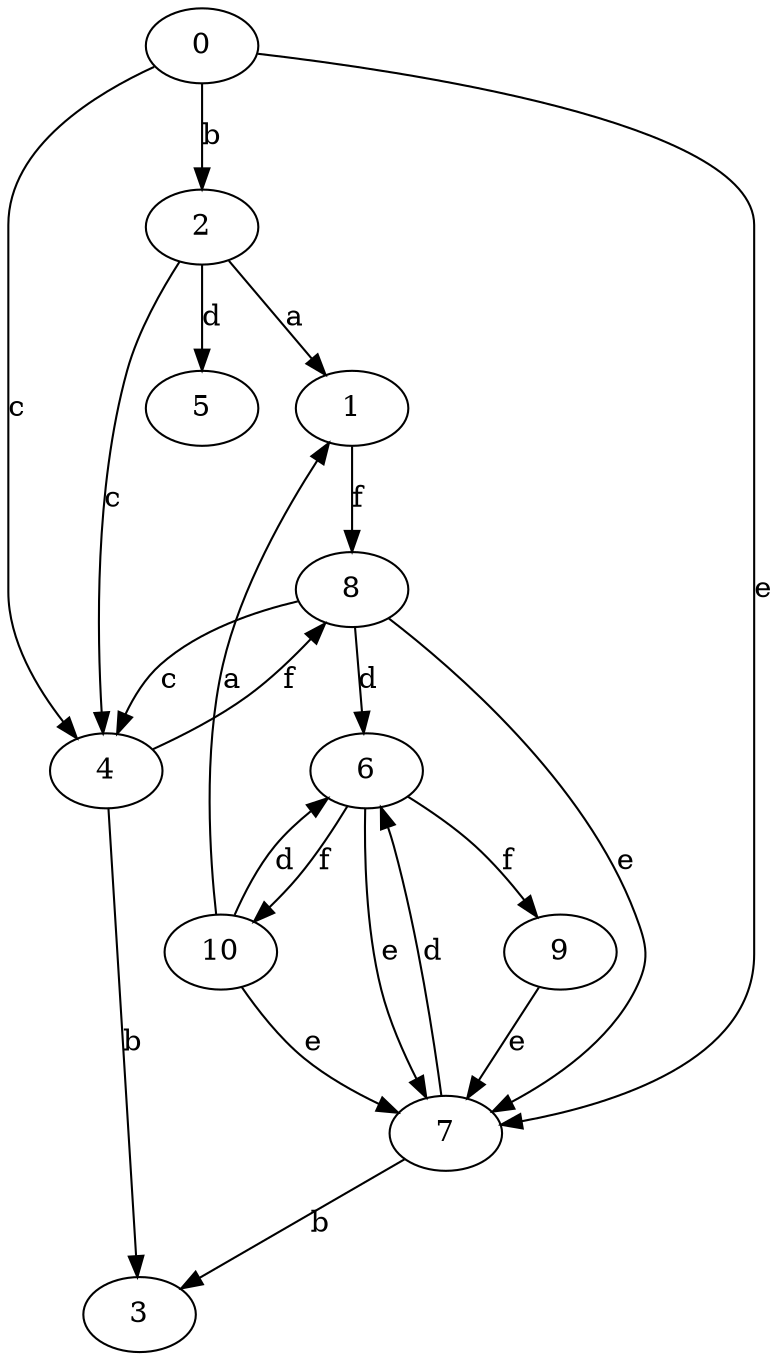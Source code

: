 strict digraph  {
0;
1;
2;
3;
4;
5;
6;
7;
8;
9;
10;
0 -> 2  [label=b];
0 -> 4  [label=c];
0 -> 7  [label=e];
1 -> 8  [label=f];
2 -> 1  [label=a];
2 -> 4  [label=c];
2 -> 5  [label=d];
4 -> 3  [label=b];
4 -> 8  [label=f];
6 -> 7  [label=e];
6 -> 9  [label=f];
6 -> 10  [label=f];
7 -> 3  [label=b];
7 -> 6  [label=d];
8 -> 4  [label=c];
8 -> 6  [label=d];
8 -> 7  [label=e];
9 -> 7  [label=e];
10 -> 1  [label=a];
10 -> 6  [label=d];
10 -> 7  [label=e];
}

